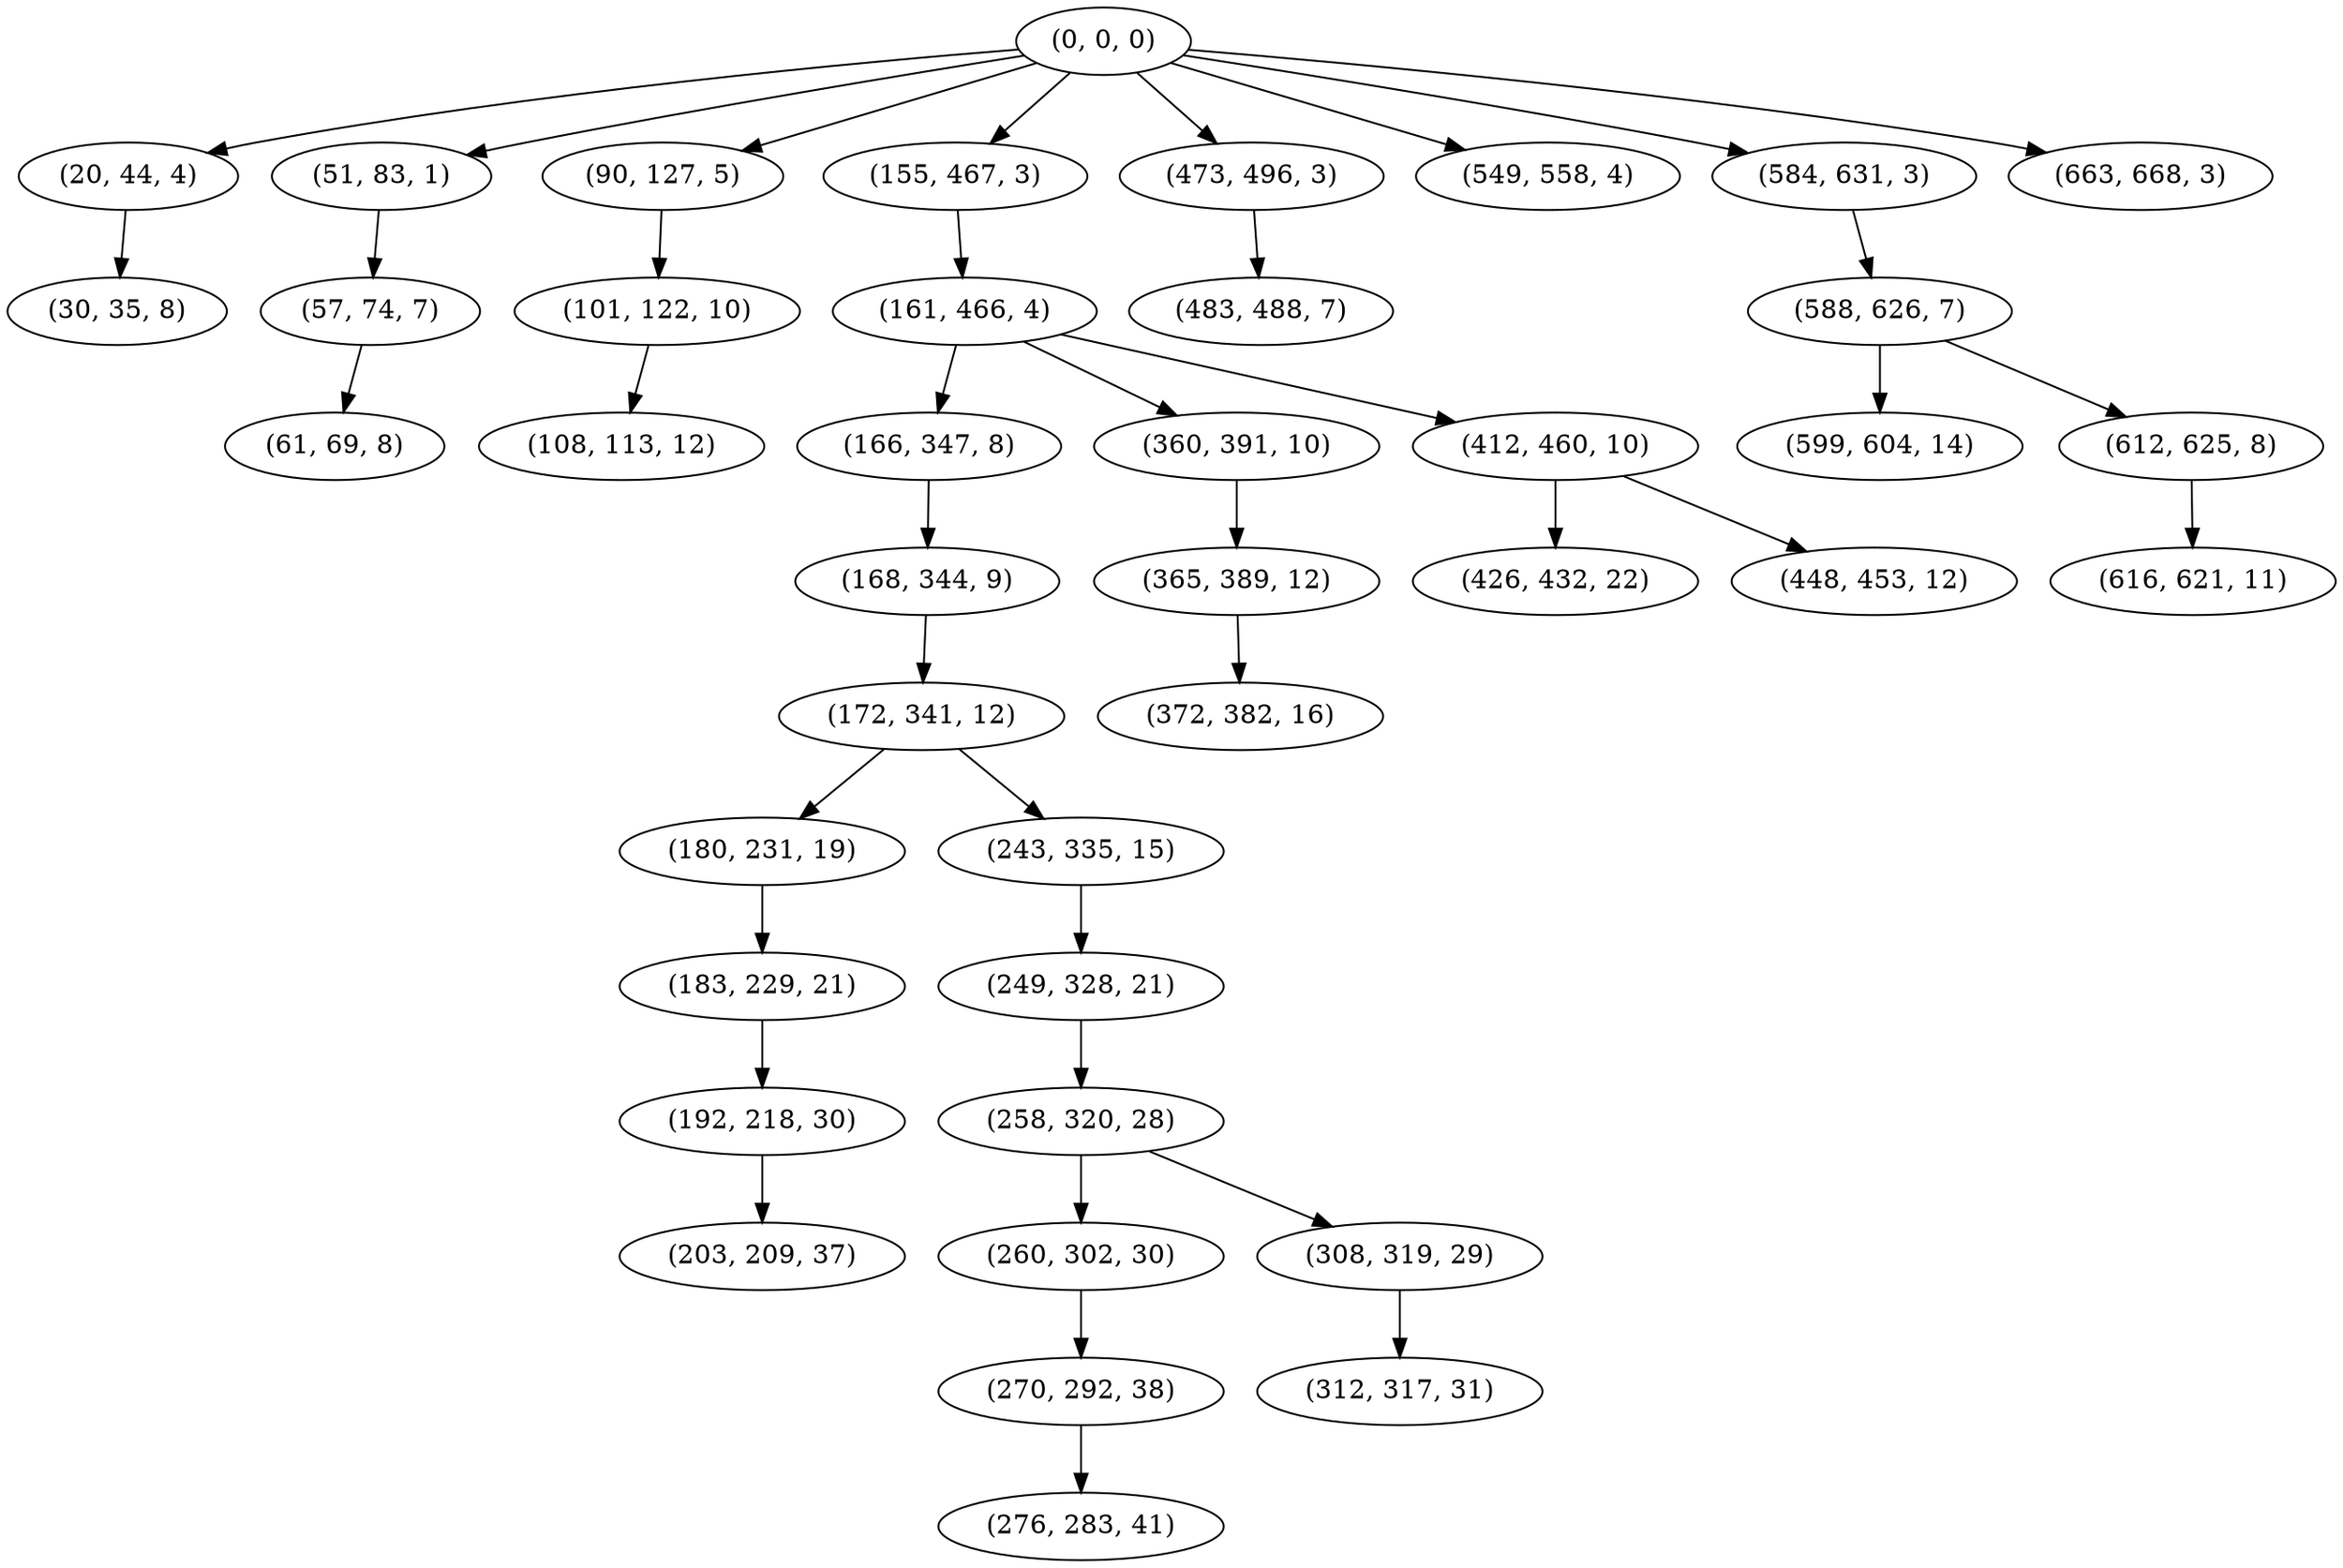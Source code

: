 digraph tree {
    "(0, 0, 0)";
    "(20, 44, 4)";
    "(30, 35, 8)";
    "(51, 83, 1)";
    "(57, 74, 7)";
    "(61, 69, 8)";
    "(90, 127, 5)";
    "(101, 122, 10)";
    "(108, 113, 12)";
    "(155, 467, 3)";
    "(161, 466, 4)";
    "(166, 347, 8)";
    "(168, 344, 9)";
    "(172, 341, 12)";
    "(180, 231, 19)";
    "(183, 229, 21)";
    "(192, 218, 30)";
    "(203, 209, 37)";
    "(243, 335, 15)";
    "(249, 328, 21)";
    "(258, 320, 28)";
    "(260, 302, 30)";
    "(270, 292, 38)";
    "(276, 283, 41)";
    "(308, 319, 29)";
    "(312, 317, 31)";
    "(360, 391, 10)";
    "(365, 389, 12)";
    "(372, 382, 16)";
    "(412, 460, 10)";
    "(426, 432, 22)";
    "(448, 453, 12)";
    "(473, 496, 3)";
    "(483, 488, 7)";
    "(549, 558, 4)";
    "(584, 631, 3)";
    "(588, 626, 7)";
    "(599, 604, 14)";
    "(612, 625, 8)";
    "(616, 621, 11)";
    "(663, 668, 3)";
    "(0, 0, 0)" -> "(20, 44, 4)";
    "(0, 0, 0)" -> "(51, 83, 1)";
    "(0, 0, 0)" -> "(90, 127, 5)";
    "(0, 0, 0)" -> "(155, 467, 3)";
    "(0, 0, 0)" -> "(473, 496, 3)";
    "(0, 0, 0)" -> "(549, 558, 4)";
    "(0, 0, 0)" -> "(584, 631, 3)";
    "(0, 0, 0)" -> "(663, 668, 3)";
    "(20, 44, 4)" -> "(30, 35, 8)";
    "(51, 83, 1)" -> "(57, 74, 7)";
    "(57, 74, 7)" -> "(61, 69, 8)";
    "(90, 127, 5)" -> "(101, 122, 10)";
    "(101, 122, 10)" -> "(108, 113, 12)";
    "(155, 467, 3)" -> "(161, 466, 4)";
    "(161, 466, 4)" -> "(166, 347, 8)";
    "(161, 466, 4)" -> "(360, 391, 10)";
    "(161, 466, 4)" -> "(412, 460, 10)";
    "(166, 347, 8)" -> "(168, 344, 9)";
    "(168, 344, 9)" -> "(172, 341, 12)";
    "(172, 341, 12)" -> "(180, 231, 19)";
    "(172, 341, 12)" -> "(243, 335, 15)";
    "(180, 231, 19)" -> "(183, 229, 21)";
    "(183, 229, 21)" -> "(192, 218, 30)";
    "(192, 218, 30)" -> "(203, 209, 37)";
    "(243, 335, 15)" -> "(249, 328, 21)";
    "(249, 328, 21)" -> "(258, 320, 28)";
    "(258, 320, 28)" -> "(260, 302, 30)";
    "(258, 320, 28)" -> "(308, 319, 29)";
    "(260, 302, 30)" -> "(270, 292, 38)";
    "(270, 292, 38)" -> "(276, 283, 41)";
    "(308, 319, 29)" -> "(312, 317, 31)";
    "(360, 391, 10)" -> "(365, 389, 12)";
    "(365, 389, 12)" -> "(372, 382, 16)";
    "(412, 460, 10)" -> "(426, 432, 22)";
    "(412, 460, 10)" -> "(448, 453, 12)";
    "(473, 496, 3)" -> "(483, 488, 7)";
    "(584, 631, 3)" -> "(588, 626, 7)";
    "(588, 626, 7)" -> "(599, 604, 14)";
    "(588, 626, 7)" -> "(612, 625, 8)";
    "(612, 625, 8)" -> "(616, 621, 11)";
}
